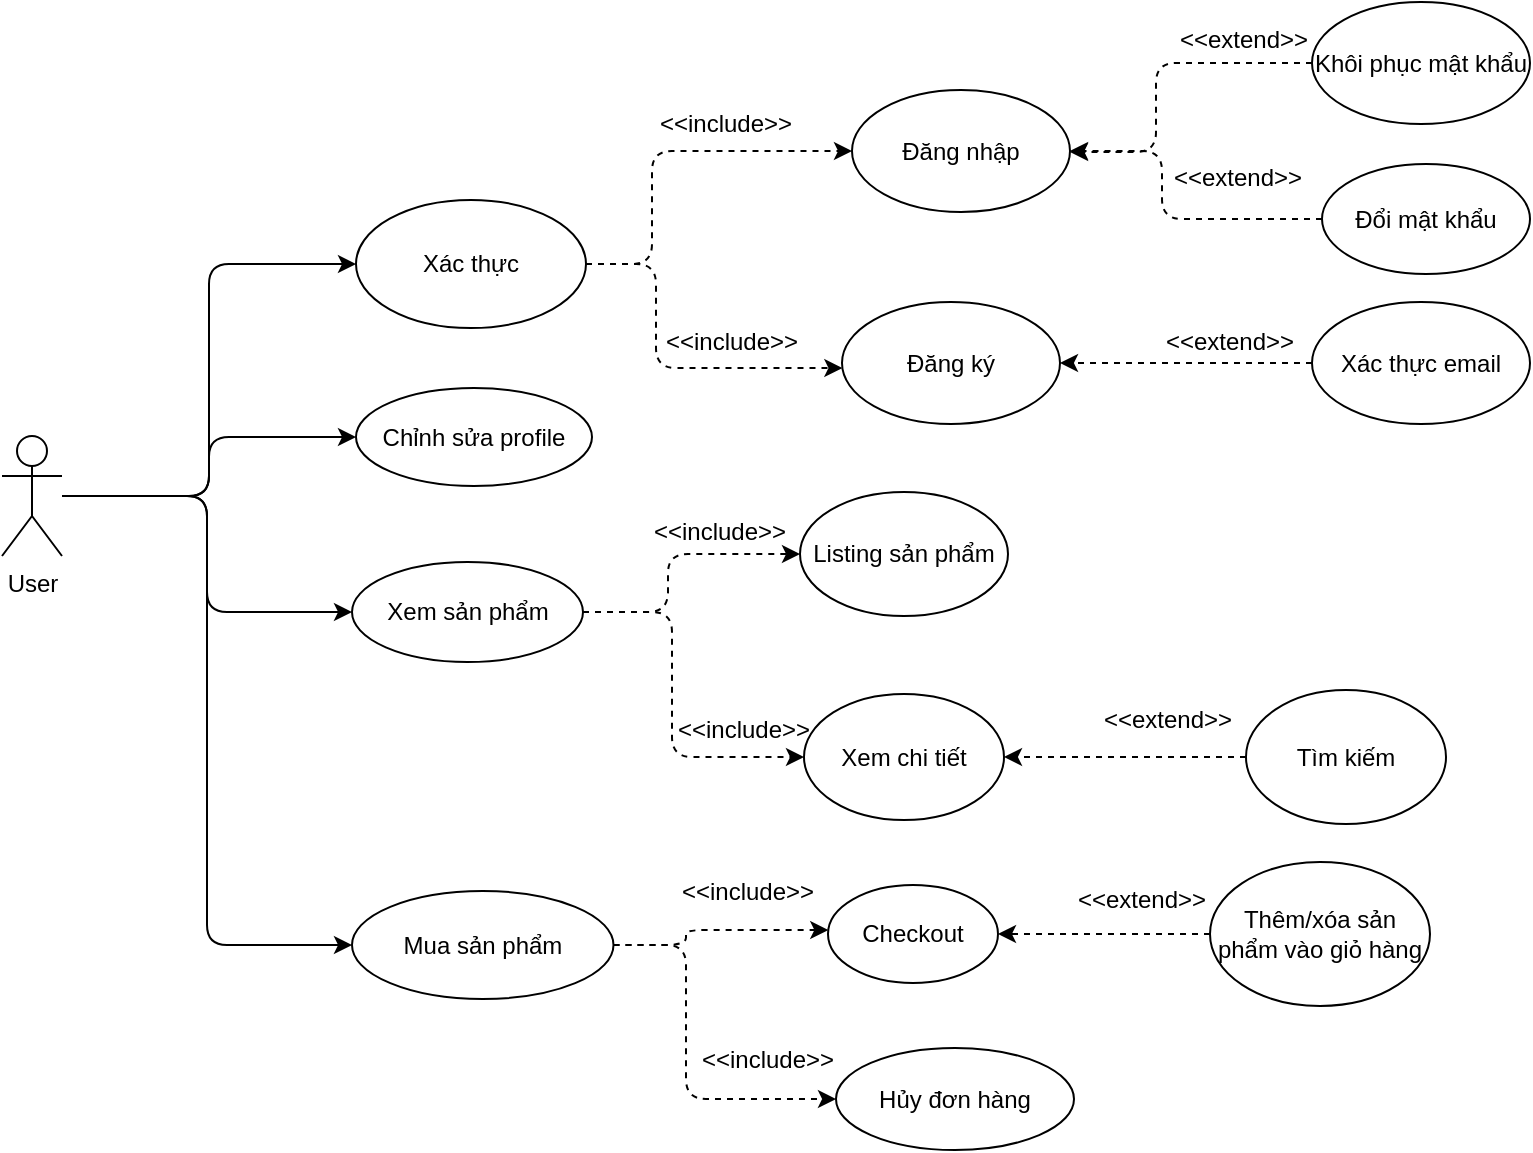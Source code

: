 <mxfile version="20.7.4" type="github" pages="2">
  <diagram id="LvuJUYZ68VYeijtXHz3X" name="use-case">
    <mxGraphModel dx="1434" dy="754" grid="0" gridSize="10" guides="1" tooltips="1" connect="1" arrows="1" fold="1" page="0" pageScale="1" pageWidth="850" pageHeight="1100" math="0" shadow="0">
      <root>
        <mxCell id="0" />
        <mxCell id="1" parent="0" />
        <mxCell id="RWXkR2cM_sFMGIwnF6cm-1" style="edgeStyle=orthogonalEdgeStyle;rounded=1;orthogonalLoop=1;jettySize=auto;html=1;entryX=0;entryY=0.5;entryDx=0;entryDy=0;endArrow=classic;endFill=1;" edge="1" parent="1" source="_DrZlidT-EDIBvNoVDzQ-1" target="_DrZlidT-EDIBvNoVDzQ-2">
          <mxGeometry relative="1" as="geometry" />
        </mxCell>
        <mxCell id="RWXkR2cM_sFMGIwnF6cm-2" style="edgeStyle=orthogonalEdgeStyle;rounded=1;orthogonalLoop=1;jettySize=auto;html=1;endArrow=classic;endFill=1;" edge="1" parent="1" source="_DrZlidT-EDIBvNoVDzQ-1" target="_DrZlidT-EDIBvNoVDzQ-35">
          <mxGeometry relative="1" as="geometry" />
        </mxCell>
        <mxCell id="RWXkR2cM_sFMGIwnF6cm-3" style="edgeStyle=orthogonalEdgeStyle;rounded=1;orthogonalLoop=1;jettySize=auto;html=1;entryX=0;entryY=0.5;entryDx=0;entryDy=0;endArrow=classic;endFill=1;" edge="1" parent="1" source="_DrZlidT-EDIBvNoVDzQ-1" target="_DrZlidT-EDIBvNoVDzQ-13">
          <mxGeometry relative="1" as="geometry" />
        </mxCell>
        <mxCell id="RWXkR2cM_sFMGIwnF6cm-4" style="edgeStyle=orthogonalEdgeStyle;rounded=1;orthogonalLoop=1;jettySize=auto;html=1;entryX=0;entryY=0.5;entryDx=0;entryDy=0;endArrow=classic;endFill=1;" edge="1" parent="1" source="_DrZlidT-EDIBvNoVDzQ-1" target="_DrZlidT-EDIBvNoVDzQ-12">
          <mxGeometry relative="1" as="geometry" />
        </mxCell>
        <mxCell id="_DrZlidT-EDIBvNoVDzQ-1" value="User" style="shape=umlActor;verticalLabelPosition=bottom;verticalAlign=top;html=1;outlineConnect=0;" parent="1" vertex="1">
          <mxGeometry x="11" y="236" width="30" height="60" as="geometry" />
        </mxCell>
        <mxCell id="RWXkR2cM_sFMGIwnF6cm-5" style="edgeStyle=orthogonalEdgeStyle;rounded=1;orthogonalLoop=1;jettySize=auto;html=1;entryX=0;entryY=0.5;entryDx=0;entryDy=0;endArrow=classic;endFill=1;dashed=1;" edge="1" parent="1" source="_DrZlidT-EDIBvNoVDzQ-2" target="_DrZlidT-EDIBvNoVDzQ-3">
          <mxGeometry relative="1" as="geometry">
            <Array as="points">
              <mxPoint x="336" y="150" />
              <mxPoint x="336" y="94" />
            </Array>
          </mxGeometry>
        </mxCell>
        <mxCell id="RWXkR2cM_sFMGIwnF6cm-6" style="edgeStyle=orthogonalEdgeStyle;rounded=1;orthogonalLoop=1;jettySize=auto;html=1;endArrow=classic;endFill=1;dashed=1;" edge="1" parent="1" source="_DrZlidT-EDIBvNoVDzQ-2" target="_DrZlidT-EDIBvNoVDzQ-4">
          <mxGeometry relative="1" as="geometry">
            <Array as="points">
              <mxPoint x="338" y="150" />
              <mxPoint x="338" y="202" />
            </Array>
          </mxGeometry>
        </mxCell>
        <mxCell id="_DrZlidT-EDIBvNoVDzQ-2" value="Xác thực" style="ellipse;whiteSpace=wrap;html=1;" parent="1" vertex="1">
          <mxGeometry x="188" y="118" width="115" height="64" as="geometry" />
        </mxCell>
        <mxCell id="_DrZlidT-EDIBvNoVDzQ-3" value="Đăng nhập" style="ellipse;whiteSpace=wrap;html=1;" parent="1" vertex="1">
          <mxGeometry x="436" y="63" width="109" height="61" as="geometry" />
        </mxCell>
        <mxCell id="_DrZlidT-EDIBvNoVDzQ-4" value="Đăng ký" style="ellipse;whiteSpace=wrap;html=1;" parent="1" vertex="1">
          <mxGeometry x="431" y="169" width="109" height="61" as="geometry" />
        </mxCell>
        <mxCell id="RWXkR2cM_sFMGIwnF6cm-9" style="edgeStyle=orthogonalEdgeStyle;rounded=1;orthogonalLoop=1;jettySize=auto;html=1;entryX=1;entryY=0.5;entryDx=0;entryDy=0;endArrow=classic;endFill=1;dashed=1;" edge="1" parent="1" source="_DrZlidT-EDIBvNoVDzQ-5" target="_DrZlidT-EDIBvNoVDzQ-4">
          <mxGeometry relative="1" as="geometry" />
        </mxCell>
        <mxCell id="_DrZlidT-EDIBvNoVDzQ-5" value="Xác thực email" style="ellipse;whiteSpace=wrap;html=1;" parent="1" vertex="1">
          <mxGeometry x="666" y="169" width="109" height="61" as="geometry" />
        </mxCell>
        <mxCell id="RWXkR2cM_sFMGIwnF6cm-7" style="edgeStyle=orthogonalEdgeStyle;rounded=1;orthogonalLoop=1;jettySize=auto;html=1;endArrow=classic;endFill=1;dashed=1;" edge="1" parent="1" source="_DrZlidT-EDIBvNoVDzQ-6" target="_DrZlidT-EDIBvNoVDzQ-3">
          <mxGeometry relative="1" as="geometry">
            <Array as="points">
              <mxPoint x="588" y="50" />
              <mxPoint x="588" y="94" />
            </Array>
          </mxGeometry>
        </mxCell>
        <mxCell id="_DrZlidT-EDIBvNoVDzQ-6" value="Khôi phục mật khẩu" style="ellipse;whiteSpace=wrap;html=1;" parent="1" vertex="1">
          <mxGeometry x="666" y="19" width="109" height="61" as="geometry" />
        </mxCell>
        <mxCell id="_DrZlidT-EDIBvNoVDzQ-24" style="rounded=1;orthogonalLoop=1;jettySize=auto;html=1;edgeStyle=orthogonalEdgeStyle;dashed=1;" parent="1" source="_DrZlidT-EDIBvNoVDzQ-12" target="_DrZlidT-EDIBvNoVDzQ-23" edge="1">
          <mxGeometry relative="1" as="geometry">
            <Array as="points">
              <mxPoint x="353" y="491" />
              <mxPoint x="353" y="483" />
            </Array>
          </mxGeometry>
        </mxCell>
        <mxCell id="_DrZlidT-EDIBvNoVDzQ-25" style="edgeStyle=orthogonalEdgeStyle;rounded=1;orthogonalLoop=1;jettySize=auto;html=1;entryX=0;entryY=0.5;entryDx=0;entryDy=0;dashed=1;" parent="1" source="_DrZlidT-EDIBvNoVDzQ-12" target="_DrZlidT-EDIBvNoVDzQ-22" edge="1">
          <mxGeometry relative="1" as="geometry">
            <Array as="points">
              <mxPoint x="353" y="491" />
              <mxPoint x="353" y="568" />
            </Array>
          </mxGeometry>
        </mxCell>
        <mxCell id="_DrZlidT-EDIBvNoVDzQ-12" value="Mua sản phẩm" style="ellipse;whiteSpace=wrap;html=1;" parent="1" vertex="1">
          <mxGeometry x="186" y="463.5" width="130.75" height="54" as="geometry" />
        </mxCell>
        <mxCell id="_DrZlidT-EDIBvNoVDzQ-18" style="rounded=1;orthogonalLoop=1;jettySize=auto;html=1;edgeStyle=orthogonalEdgeStyle;dashed=1;" parent="1" source="_DrZlidT-EDIBvNoVDzQ-13" target="_DrZlidT-EDIBvNoVDzQ-16" edge="1">
          <mxGeometry relative="1" as="geometry">
            <Array as="points">
              <mxPoint x="344" y="324" />
              <mxPoint x="344" y="295" />
            </Array>
          </mxGeometry>
        </mxCell>
        <mxCell id="_DrZlidT-EDIBvNoVDzQ-19" style="edgeStyle=orthogonalEdgeStyle;rounded=1;orthogonalLoop=1;jettySize=auto;html=1;entryX=0;entryY=0.5;entryDx=0;entryDy=0;dashed=1;" parent="1" source="_DrZlidT-EDIBvNoVDzQ-13" target="_DrZlidT-EDIBvNoVDzQ-17" edge="1">
          <mxGeometry relative="1" as="geometry">
            <Array as="points">
              <mxPoint x="346" y="324" />
              <mxPoint x="346" y="397" />
            </Array>
          </mxGeometry>
        </mxCell>
        <mxCell id="_DrZlidT-EDIBvNoVDzQ-13" value="Xem sản phẩm" style="ellipse;whiteSpace=wrap;html=1;" parent="1" vertex="1">
          <mxGeometry x="186" y="299" width="115.5" height="50" as="geometry" />
        </mxCell>
        <mxCell id="_DrZlidT-EDIBvNoVDzQ-16" value="Listing sản phẩm" style="ellipse;whiteSpace=wrap;html=1;" parent="1" vertex="1">
          <mxGeometry x="410" y="264" width="104" height="62" as="geometry" />
        </mxCell>
        <mxCell id="_DrZlidT-EDIBvNoVDzQ-17" value="Xem chi tiết" style="ellipse;whiteSpace=wrap;html=1;" parent="1" vertex="1">
          <mxGeometry x="412" y="365" width="100" height="63" as="geometry" />
        </mxCell>
        <mxCell id="_DrZlidT-EDIBvNoVDzQ-29" style="edgeStyle=none;rounded=0;orthogonalLoop=1;jettySize=auto;html=1;entryX=1;entryY=0.5;entryDx=0;entryDy=0;dashed=1;" parent="1" source="_DrZlidT-EDIBvNoVDzQ-20" target="_DrZlidT-EDIBvNoVDzQ-17" edge="1">
          <mxGeometry relative="1" as="geometry" />
        </mxCell>
        <mxCell id="_DrZlidT-EDIBvNoVDzQ-20" value="Tìm kiếm" style="ellipse;whiteSpace=wrap;html=1;" parent="1" vertex="1">
          <mxGeometry x="633" y="363" width="100" height="67" as="geometry" />
        </mxCell>
        <mxCell id="_DrZlidT-EDIBvNoVDzQ-37" style="edgeStyle=none;rounded=1;orthogonalLoop=1;jettySize=auto;html=1;entryX=1;entryY=0.5;entryDx=0;entryDy=0;dashed=1;" parent="1" source="_DrZlidT-EDIBvNoVDzQ-21" target="_DrZlidT-EDIBvNoVDzQ-23" edge="1">
          <mxGeometry relative="1" as="geometry" />
        </mxCell>
        <mxCell id="_DrZlidT-EDIBvNoVDzQ-21" value="Thêm/xóa sản phẩm vào giỏ hàng" style="ellipse;whiteSpace=wrap;html=1;" parent="1" vertex="1">
          <mxGeometry x="615" y="449" width="110" height="72" as="geometry" />
        </mxCell>
        <mxCell id="_DrZlidT-EDIBvNoVDzQ-22" value="Hủy đơn hàng" style="ellipse;whiteSpace=wrap;html=1;" parent="1" vertex="1">
          <mxGeometry x="428" y="542" width="119" height="51" as="geometry" />
        </mxCell>
        <mxCell id="_DrZlidT-EDIBvNoVDzQ-23" value="Checkout" style="ellipse;whiteSpace=wrap;html=1;" parent="1" vertex="1">
          <mxGeometry x="424" y="460.5" width="85" height="49" as="geometry" />
        </mxCell>
        <mxCell id="_DrZlidT-EDIBvNoVDzQ-34" value="&amp;lt;&amp;lt;extend&amp;gt;&amp;gt;" style="text;html=1;strokeColor=none;fillColor=none;align=center;verticalAlign=middle;whiteSpace=wrap;rounded=0;" parent="1" vertex="1">
          <mxGeometry x="599" y="92" width="60" height="30" as="geometry" />
        </mxCell>
        <mxCell id="_DrZlidT-EDIBvNoVDzQ-35" value="Chỉnh sửa profile" style="ellipse;whiteSpace=wrap;html=1;" parent="1" vertex="1">
          <mxGeometry x="188" y="212" width="118" height="49" as="geometry" />
        </mxCell>
        <mxCell id="DBFRsJ7W309k_X3AcoyS-1" value="&amp;lt;&amp;lt;include&amp;gt;&amp;gt;" style="text;html=1;strokeColor=none;fillColor=none;align=center;verticalAlign=middle;whiteSpace=wrap;rounded=0;fontSize=12;rotation=0;" parent="1" vertex="1">
          <mxGeometry x="343" y="65" width="60" height="30" as="geometry" />
        </mxCell>
        <mxCell id="RWXkR2cM_sFMGIwnF6cm-8" style="edgeStyle=orthogonalEdgeStyle;rounded=1;orthogonalLoop=1;jettySize=auto;html=1;entryX=1;entryY=0.5;entryDx=0;entryDy=0;endArrow=classic;endFill=1;dashed=1;" edge="1" parent="1" source="DBFRsJ7W309k_X3AcoyS-10" target="_DrZlidT-EDIBvNoVDzQ-3">
          <mxGeometry relative="1" as="geometry">
            <Array as="points">
              <mxPoint x="591" y="128" />
              <mxPoint x="591" y="94" />
            </Array>
          </mxGeometry>
        </mxCell>
        <mxCell id="DBFRsJ7W309k_X3AcoyS-10" value="Đổi mật khẩu" style="ellipse;whiteSpace=wrap;html=1;fontSize=12;" parent="1" vertex="1">
          <mxGeometry x="671" y="100" width="104" height="55" as="geometry" />
        </mxCell>
        <mxCell id="RWXkR2cM_sFMGIwnF6cm-21" value="&amp;lt;&amp;lt;include&amp;gt;&amp;gt;" style="text;html=1;strokeColor=none;fillColor=none;align=center;verticalAlign=middle;whiteSpace=wrap;rounded=0;fontSize=12;rotation=0;" vertex="1" parent="1">
          <mxGeometry x="346" y="174" width="60" height="30" as="geometry" />
        </mxCell>
        <mxCell id="RWXkR2cM_sFMGIwnF6cm-22" value="&amp;lt;&amp;lt;include&amp;gt;&amp;gt;" style="text;html=1;strokeColor=none;fillColor=none;align=center;verticalAlign=middle;whiteSpace=wrap;rounded=0;fontSize=12;rotation=0;" vertex="1" parent="1">
          <mxGeometry x="340" y="269" width="60" height="30" as="geometry" />
        </mxCell>
        <mxCell id="RWXkR2cM_sFMGIwnF6cm-23" value="&amp;lt;&amp;lt;include&amp;gt;&amp;gt;" style="text;html=1;strokeColor=none;fillColor=none;align=center;verticalAlign=middle;whiteSpace=wrap;rounded=0;fontSize=12;rotation=0;" vertex="1" parent="1">
          <mxGeometry x="352" y="368" width="60" height="30" as="geometry" />
        </mxCell>
        <mxCell id="RWXkR2cM_sFMGIwnF6cm-24" value="&amp;lt;&amp;lt;include&amp;gt;&amp;gt;" style="text;html=1;strokeColor=none;fillColor=none;align=center;verticalAlign=middle;whiteSpace=wrap;rounded=0;fontSize=12;rotation=0;" vertex="1" parent="1">
          <mxGeometry x="354" y="449" width="60" height="30" as="geometry" />
        </mxCell>
        <mxCell id="RWXkR2cM_sFMGIwnF6cm-25" value="&amp;lt;&amp;lt;include&amp;gt;&amp;gt;" style="text;html=1;strokeColor=none;fillColor=none;align=center;verticalAlign=middle;whiteSpace=wrap;rounded=0;fontSize=12;rotation=0;" vertex="1" parent="1">
          <mxGeometry x="364" y="533" width="60" height="30" as="geometry" />
        </mxCell>
        <mxCell id="RWXkR2cM_sFMGIwnF6cm-27" value="&amp;lt;&amp;lt;extend&amp;gt;&amp;gt;" style="text;html=1;strokeColor=none;fillColor=none;align=center;verticalAlign=middle;whiteSpace=wrap;rounded=0;" vertex="1" parent="1">
          <mxGeometry x="602" y="23" width="60" height="30" as="geometry" />
        </mxCell>
        <mxCell id="RWXkR2cM_sFMGIwnF6cm-28" value="&amp;lt;&amp;lt;extend&amp;gt;&amp;gt;" style="text;html=1;strokeColor=none;fillColor=none;align=center;verticalAlign=middle;whiteSpace=wrap;rounded=0;" vertex="1" parent="1">
          <mxGeometry x="595" y="174" width="60" height="30" as="geometry" />
        </mxCell>
        <mxCell id="RWXkR2cM_sFMGIwnF6cm-29" value="&amp;lt;&amp;lt;extend&amp;gt;&amp;gt;" style="text;html=1;strokeColor=none;fillColor=none;align=center;verticalAlign=middle;whiteSpace=wrap;rounded=0;" vertex="1" parent="1">
          <mxGeometry x="564" y="363" width="60" height="30" as="geometry" />
        </mxCell>
        <mxCell id="RWXkR2cM_sFMGIwnF6cm-30" value="&amp;lt;&amp;lt;extend&amp;gt;&amp;gt;" style="text;html=1;strokeColor=none;fillColor=none;align=center;verticalAlign=middle;whiteSpace=wrap;rounded=0;" vertex="1" parent="1">
          <mxGeometry x="551" y="453" width="60" height="30" as="geometry" />
        </mxCell>
      </root>
    </mxGraphModel>
  </diagram>
  <diagram id="4vA0c8LW0GEsA6gPf7GG" name="class-diagram">
    <mxGraphModel dx="2284" dy="754" grid="1" gridSize="10" guides="1" tooltips="1" connect="1" arrows="1" fold="1" page="1" pageScale="1" pageWidth="850" pageHeight="1100" math="0" shadow="0">
      <root>
        <mxCell id="0" />
        <mxCell id="1" parent="0" />
        <mxCell id="cTWFJgGpbtldAsd6UBqD-1" value="AccountUser" style="swimlane;fontStyle=1;align=center;verticalAlign=top;childLayout=stackLayout;horizontal=1;startSize=26;horizontalStack=0;resizeParent=1;resizeParentMax=0;resizeLast=0;collapsible=1;marginBottom=0;fontSize=14;" parent="1" vertex="1">
          <mxGeometry x="-310" y="34" width="521" height="315" as="geometry" />
        </mxCell>
        <mxCell id="cTWFJgGpbtldAsd6UBqD-2" value="+ Id: string&#xa;+ Email: string&#xa;+ NormalizeEmail: string&#xa;+ FirstName: string&#xa;+ LastName: string&#xa;+ HashedPassword: string&#xa;+ Role: string&#xa;+ ImageUrl: string&#xa;+ IsActivated: bool&#xa;" style="text;strokeColor=none;fillColor=none;align=left;verticalAlign=top;spacingLeft=4;spacingRight=4;overflow=hidden;rotatable=0;points=[[0,0.5],[1,0.5]];portConstraint=eastwest;fontSize=14;" parent="cTWFJgGpbtldAsd6UBqD-1" vertex="1">
          <mxGeometry y="26" width="521" height="164" as="geometry" />
        </mxCell>
        <mxCell id="cTWFJgGpbtldAsd6UBqD-3" value="" style="line;strokeWidth=1;fillColor=none;align=left;verticalAlign=middle;spacingTop=-1;spacingLeft=3;spacingRight=3;rotatable=0;labelPosition=right;points=[];portConstraint=eastwest;strokeColor=inherit;" parent="cTWFJgGpbtldAsd6UBqD-1" vertex="1">
          <mxGeometry y="190" width="521" height="8" as="geometry" />
        </mxCell>
        <mxCell id="cTWFJgGpbtldAsd6UBqD-4" value="+ Create(string, string, FullNameHelper, AccountRole): AccountUser    &lt;&lt;static&gt;&gt;&#xa;+ VerifyPassword(string): bool&#xa;+ Activate(): void&#xa;+ Deactivate(): void&#xa;+ IsValid(): bool&#xa;+ HasRole(AccountRole): bool" style="text;strokeColor=none;fillColor=none;align=left;verticalAlign=top;spacingLeft=4;spacingRight=4;overflow=hidden;rotatable=0;points=[[0,0.5],[1,0.5]];portConstraint=eastwest;fontSize=14;fontStyle=0" parent="cTWFJgGpbtldAsd6UBqD-1" vertex="1">
          <mxGeometry y="198" width="521" height="117" as="geometry" />
        </mxCell>
        <mxCell id="zvGPAOCdeOuScF-TNvvh-3" style="edgeStyle=orthogonalEdgeStyle;rounded=0;orthogonalLoop=1;jettySize=auto;html=1;entryX=0.5;entryY=1;entryDx=0;entryDy=0;endArrow=diamond;endFill=0;" edge="1" parent="1" source="cTWFJgGpbtldAsd6UBqD-10" target="cTWFJgGpbtldAsd6UBqD-14">
          <mxGeometry relative="1" as="geometry" />
        </mxCell>
        <mxCell id="cTWFJgGpbtldAsd6UBqD-10" value="CartItem" style="swimlane;fontStyle=1;align=center;verticalAlign=top;childLayout=stackLayout;horizontal=1;startSize=26;horizontalStack=0;resizeParent=1;resizeParentMax=0;resizeLast=0;collapsible=1;marginBottom=0;fontSize=14;" parent="1" vertex="1">
          <mxGeometry x="26" y="624" width="160" height="76" as="geometry" />
        </mxCell>
        <mxCell id="cTWFJgGpbtldAsd6UBqD-11" value="+ ProductId: string&#xa;+ Quantity: int&#xa;" style="text;strokeColor=none;fillColor=none;align=left;verticalAlign=top;spacingLeft=4;spacingRight=4;overflow=hidden;rotatable=0;points=[[0,0.5],[1,0.5]];portConstraint=eastwest;fontSize=14;" parent="cTWFJgGpbtldAsd6UBqD-10" vertex="1">
          <mxGeometry y="26" width="160" height="42" as="geometry" />
        </mxCell>
        <mxCell id="cTWFJgGpbtldAsd6UBqD-12" value="" style="line;strokeWidth=1;fillColor=none;align=left;verticalAlign=middle;spacingTop=-1;spacingLeft=3;spacingRight=3;rotatable=0;labelPosition=right;points=[];portConstraint=eastwest;strokeColor=inherit;fontSize=14;" parent="cTWFJgGpbtldAsd6UBqD-10" vertex="1">
          <mxGeometry y="68" width="160" height="8" as="geometry" />
        </mxCell>
        <mxCell id="cTWFJgGpbtldAsd6UBqD-14" value="AccountCart" style="swimlane;fontStyle=1;align=center;verticalAlign=top;childLayout=stackLayout;horizontal=1;startSize=26;horizontalStack=0;resizeParent=1;resizeParentMax=0;resizeLast=0;collapsible=1;marginBottom=0;fontSize=14;" parent="1" vertex="1">
          <mxGeometry x="1" y="410" width="210" height="163" as="geometry" />
        </mxCell>
        <mxCell id="cTWFJgGpbtldAsd6UBqD-15" value="+ Id: string&#xa;+ AccountId: string&#xa;+ Items: List&lt;CartItem&gt;" style="text;strokeColor=none;fillColor=none;align=left;verticalAlign=top;spacingLeft=4;spacingRight=4;overflow=hidden;rotatable=0;points=[[0,0.5],[1,0.5]];portConstraint=eastwest;fontSize=14;" parent="cTWFJgGpbtldAsd6UBqD-14" vertex="1">
          <mxGeometry y="26" width="210" height="65" as="geometry" />
        </mxCell>
        <mxCell id="cTWFJgGpbtldAsd6UBqD-16" value="" style="line;strokeWidth=1;fillColor=none;align=left;verticalAlign=middle;spacingTop=-1;spacingLeft=3;spacingRight=3;rotatable=0;labelPosition=right;points=[];portConstraint=eastwest;strokeColor=inherit;fontSize=14;" parent="cTWFJgGpbtldAsd6UBqD-14" vertex="1">
          <mxGeometry y="91" width="210" height="8" as="geometry" />
        </mxCell>
        <mxCell id="cTWFJgGpbtldAsd6UBqD-17" value="+ AddItem(CartItem): void&#xa;+ RemoveItem(CartItem): void&#xa;- PostCheck(CartItem): void&#xa;" style="text;strokeColor=none;fillColor=none;align=left;verticalAlign=top;spacingLeft=4;spacingRight=4;overflow=hidden;rotatable=0;points=[[0,0.5],[1,0.5]];portConstraint=eastwest;fontSize=14;" parent="cTWFJgGpbtldAsd6UBqD-14" vertex="1">
          <mxGeometry y="99" width="210" height="64" as="geometry" />
        </mxCell>
        <mxCell id="cTWFJgGpbtldAsd6UBqD-20" value="AccountTokenCode" style="swimlane;fontStyle=1;align=center;verticalAlign=top;childLayout=stackLayout;horizontal=1;startSize=26;horizontalStack=0;resizeParent=1;resizeParentMax=0;resizeLast=0;collapsible=1;marginBottom=0;fontSize=14;" parent="1" vertex="1">
          <mxGeometry x="-310" y="456" width="205" height="150" as="geometry" />
        </mxCell>
        <mxCell id="cTWFJgGpbtldAsd6UBqD-21" value="+ Id: string&#xa;+ TokenType: enum&#xa;+ Email: string&#xa;+ TokenCode: string&#xa;+ ExpiredAtStamp: ulong&#xa;" style="text;strokeColor=none;fillColor=none;align=left;verticalAlign=top;spacingLeft=4;spacingRight=4;overflow=hidden;rotatable=0;points=[[0,0.5],[1,0.5]];portConstraint=eastwest;fontSize=14;" parent="cTWFJgGpbtldAsd6UBqD-20" vertex="1">
          <mxGeometry y="26" width="205" height="90" as="geometry" />
        </mxCell>
        <mxCell id="cTWFJgGpbtldAsd6UBqD-22" value="" style="line;strokeWidth=1;fillColor=none;align=left;verticalAlign=middle;spacingTop=-1;spacingLeft=3;spacingRight=3;rotatable=0;labelPosition=right;points=[];portConstraint=eastwest;strokeColor=inherit;fontSize=14;" parent="cTWFJgGpbtldAsd6UBqD-20" vertex="1">
          <mxGeometry y="116" width="205" height="8" as="geometry" />
        </mxCell>
        <mxCell id="cTWFJgGpbtldAsd6UBqD-23" value="+ IsValid(): bool" style="text;strokeColor=none;fillColor=none;align=left;verticalAlign=top;spacingLeft=4;spacingRight=4;overflow=hidden;rotatable=0;points=[[0,0.5],[1,0.5]];portConstraint=eastwest;fontSize=14;" parent="cTWFJgGpbtldAsd6UBqD-20" vertex="1">
          <mxGeometry y="124" width="205" height="26" as="geometry" />
        </mxCell>
        <mxCell id="cTWFJgGpbtldAsd6UBqD-24" style="edgeStyle=orthogonalEdgeStyle;rounded=0;orthogonalLoop=1;jettySize=auto;html=1;entryX=1;entryY=0.19;entryDx=0;entryDy=0;entryPerimeter=0;fontSize=14;endArrow=none;endFill=0;" parent="1" source="cTWFJgGpbtldAsd6UBqD-15" target="cTWFJgGpbtldAsd6UBqD-2" edge="1">
          <mxGeometry relative="1" as="geometry">
            <Array as="points">
              <mxPoint x="310" y="463" />
              <mxPoint x="310" y="100" />
              <mxPoint x="211" y="100" />
            </Array>
          </mxGeometry>
        </mxCell>
        <mxCell id="cTWFJgGpbtldAsd6UBqD-25" value="ProductClothe" style="swimlane;fontStyle=1;align=center;verticalAlign=top;childLayout=stackLayout;horizontal=1;startSize=26;horizontalStack=0;resizeParent=1;resizeParentMax=0;resizeLast=0;collapsible=1;marginBottom=0;fontSize=14;" parent="1" vertex="1">
          <mxGeometry x="396" y="314" width="358" height="292" as="geometry" />
        </mxCell>
        <mxCell id="cTWFJgGpbtldAsd6UBqD-26" value="+ Id: string&#xa;+ Name: string&#xa;+ Description: string&#xa;+ Tags: List&lt;string&gt;&#xa;+ Categories: List&lt;string&gt;&#xa;+ Price: double&#xa;+ Stock: int&#xa;+ ImageUrls: List&lt;string&gt;&#xa;+ Detail: ClotheDetail&#xa;" style="text;strokeColor=none;fillColor=none;align=left;verticalAlign=top;spacingLeft=4;spacingRight=4;overflow=hidden;rotatable=0;points=[[0,0.5],[1,0.5]];portConstraint=eastwest;fontSize=14;" parent="cTWFJgGpbtldAsd6UBqD-25" vertex="1">
          <mxGeometry y="26" width="358" height="161" as="geometry" />
        </mxCell>
        <mxCell id="cTWFJgGpbtldAsd6UBqD-27" value="" style="line;strokeWidth=1;fillColor=none;align=left;verticalAlign=middle;spacingTop=-1;spacingLeft=3;spacingRight=3;rotatable=0;labelPosition=right;points=[];portConstraint=eastwest;strokeColor=inherit;fontSize=14;" parent="cTWFJgGpbtldAsd6UBqD-25" vertex="1">
          <mxGeometry y="187" width="358" height="8" as="geometry" />
        </mxCell>
        <mxCell id="cTWFJgGpbtldAsd6UBqD-28" value="+ IsValid(): bool&#xa;+ ChangePrice(double): void&#xa;+ ImportStock(int): void&#xa;+ ExportStock(int): void&#xa;+ Create(string, string, int): ProductClothe    &lt;&lt;static&gt;&gt;&#xa;" style="text;strokeColor=none;fillColor=none;align=left;verticalAlign=top;spacingLeft=4;spacingRight=4;overflow=hidden;rotatable=0;points=[[0,0.5],[1,0.5]];portConstraint=eastwest;fontSize=14;" parent="cTWFJgGpbtldAsd6UBqD-25" vertex="1">
          <mxGeometry y="195" width="358" height="97" as="geometry" />
        </mxCell>
        <mxCell id="cTWFJgGpbtldAsd6UBqD-29" value="ClotheDetail" style="swimlane;fontStyle=1;align=center;verticalAlign=top;childLayout=stackLayout;horizontal=1;startSize=26;horizontalStack=0;resizeParent=1;resizeParentMax=0;resizeLast=0;collapsible=1;marginBottom=0;fontSize=14;" parent="1" vertex="1">
          <mxGeometry x="829" y="380" width="160" height="100" as="geometry" />
        </mxCell>
        <mxCell id="cTWFJgGpbtldAsd6UBqD-30" value="+ Sizes: List&lt;string&gt;&#xa;+ Materials: List&lt;string&gt;&#xa;+ Type: enum&#xa;" style="text;strokeColor=none;fillColor=none;align=left;verticalAlign=top;spacingLeft=4;spacingRight=4;overflow=hidden;rotatable=0;points=[[0,0.5],[1,0.5]];portConstraint=eastwest;fontSize=14;" parent="cTWFJgGpbtldAsd6UBqD-29" vertex="1">
          <mxGeometry y="26" width="160" height="66" as="geometry" />
        </mxCell>
        <mxCell id="cTWFJgGpbtldAsd6UBqD-31" value="" style="line;strokeWidth=1;fillColor=none;align=left;verticalAlign=middle;spacingTop=-1;spacingLeft=3;spacingRight=3;rotatable=0;labelPosition=right;points=[];portConstraint=eastwest;strokeColor=inherit;fontSize=14;" parent="cTWFJgGpbtldAsd6UBqD-29" vertex="1">
          <mxGeometry y="92" width="160" height="8" as="geometry" />
        </mxCell>
        <mxCell id="cTWFJgGpbtldAsd6UBqD-35" value="OrderItem" style="swimlane;fontStyle=1;align=center;verticalAlign=top;childLayout=stackLayout;horizontal=1;startSize=26;horizontalStack=0;resizeParent=1;resizeParentMax=0;resizeLast=0;collapsible=1;marginBottom=0;fontSize=14;" parent="1" vertex="1">
          <mxGeometry x="829" y="63" width="160" height="96" as="geometry" />
        </mxCell>
        <mxCell id="cTWFJgGpbtldAsd6UBqD-36" value="+ ProductId: string&#xa;+ Quantity: int&#xa;+ Price: double&#xa;" style="text;strokeColor=none;fillColor=none;align=left;verticalAlign=top;spacingLeft=4;spacingRight=4;overflow=hidden;rotatable=0;points=[[0,0.5],[1,0.5]];portConstraint=eastwest;fontSize=14;" parent="cTWFJgGpbtldAsd6UBqD-35" vertex="1">
          <mxGeometry y="26" width="160" height="62" as="geometry" />
        </mxCell>
        <mxCell id="cTWFJgGpbtldAsd6UBqD-37" value="" style="line;strokeWidth=1;fillColor=none;align=left;verticalAlign=middle;spacingTop=-1;spacingLeft=3;spacingRight=3;rotatable=0;labelPosition=right;points=[];portConstraint=eastwest;strokeColor=inherit;fontSize=14;" parent="cTWFJgGpbtldAsd6UBqD-35" vertex="1">
          <mxGeometry y="88" width="160" height="8" as="geometry" />
        </mxCell>
        <mxCell id="cTWFJgGpbtldAsd6UBqD-39" value="Order" style="swimlane;fontStyle=1;align=center;verticalAlign=top;childLayout=stackLayout;horizontal=1;startSize=26;horizontalStack=0;resizeParent=1;resizeParentMax=0;resizeLast=0;collapsible=1;marginBottom=0;fontSize=14;" parent="1" vertex="1">
          <mxGeometry x="411" y="10" width="276" height="202" as="geometry" />
        </mxCell>
        <mxCell id="cTWFJgGpbtldAsd6UBqD-40" value="+ Id: string&#xa;+ CustomerId: string&#xa;+ CustomerEmail: string&#xa;+ DeliveryAddress: string&#xa;+ Total: double&#xa;+ Items: List&lt;OrderItem&gt;&#xa;" style="text;strokeColor=none;fillColor=none;align=left;verticalAlign=top;spacingLeft=4;spacingRight=4;overflow=hidden;rotatable=0;points=[[0,0.5],[1,0.5]];portConstraint=eastwest;fontSize=14;" parent="cTWFJgGpbtldAsd6UBqD-39" vertex="1">
          <mxGeometry y="26" width="276" height="121" as="geometry" />
        </mxCell>
        <mxCell id="cTWFJgGpbtldAsd6UBqD-41" value="" style="line;strokeWidth=1;fillColor=none;align=left;verticalAlign=middle;spacingTop=-1;spacingLeft=3;spacingRight=3;rotatable=0;labelPosition=right;points=[];portConstraint=eastwest;strokeColor=inherit;fontSize=14;" parent="cTWFJgGpbtldAsd6UBqD-39" vertex="1">
          <mxGeometry y="147" width="276" height="8" as="geometry" />
        </mxCell>
        <mxCell id="cTWFJgGpbtldAsd6UBqD-42" value="+ UpdateStatus(OrderState): void&#xa;+ Add(OrderItem): void&#xa;" style="text;strokeColor=none;fillColor=none;align=left;verticalAlign=top;spacingLeft=4;spacingRight=4;overflow=hidden;rotatable=0;points=[[0,0.5],[1,0.5]];portConstraint=eastwest;fontSize=14;" parent="cTWFJgGpbtldAsd6UBqD-39" vertex="1">
          <mxGeometry y="155" width="276" height="47" as="geometry" />
        </mxCell>
        <mxCell id="cTWFJgGpbtldAsd6UBqD-46" style="edgeStyle=orthogonalEdgeStyle;rounded=0;orthogonalLoop=1;jettySize=auto;html=1;entryX=1;entryY=0.092;entryDx=0;entryDy=0;entryPerimeter=0;fontSize=14;endArrow=none;endFill=0;exitX=0.004;exitY=0.107;exitDx=0;exitDy=0;exitPerimeter=0;" parent="1" source="cTWFJgGpbtldAsd6UBqD-40" target="cTWFJgGpbtldAsd6UBqD-2" edge="1">
          <mxGeometry relative="1" as="geometry">
            <Array as="points">
              <mxPoint x="304" y="47" />
              <mxPoint x="304" y="77" />
            </Array>
          </mxGeometry>
        </mxCell>
        <mxCell id="r5pJNAwLXl6BTm6uQMQa-1" value="1" style="text;html=1;strokeColor=none;fillColor=none;align=center;verticalAlign=middle;whiteSpace=wrap;rounded=0;fontSize=14;" parent="1" vertex="1">
          <mxGeometry x="200" y="430" width="54" height="25" as="geometry" />
        </mxCell>
        <mxCell id="r5pJNAwLXl6BTm6uQMQa-2" value="1" style="text;html=1;strokeColor=none;fillColor=none;align=center;verticalAlign=middle;whiteSpace=wrap;rounded=0;fontSize=14;" parent="1" vertex="1">
          <mxGeometry x="200" y="98.5" width="54" height="25" as="geometry" />
        </mxCell>
        <mxCell id="r5pJNAwLXl6BTm6uQMQa-3" value="1" style="text;html=1;strokeColor=none;fillColor=none;align=center;verticalAlign=middle;whiteSpace=wrap;rounded=0;fontSize=14;" parent="1" vertex="1">
          <mxGeometry x="357" y="19" width="54" height="25" as="geometry" />
        </mxCell>
        <mxCell id="r5pJNAwLXl6BTm6uQMQa-4" value="0..n" style="text;html=1;strokeColor=none;fillColor=none;align=center;verticalAlign=middle;whiteSpace=wrap;rounded=0;fontSize=14;" parent="1" vertex="1">
          <mxGeometry x="323" y="326" width="54" height="25" as="geometry" />
        </mxCell>
        <mxCell id="r5pJNAwLXl6BTm6uQMQa-6" style="edgeStyle=orthogonalEdgeStyle;rounded=0;orthogonalLoop=1;jettySize=auto;html=1;entryX=0;entryY=0.093;entryDx=0;entryDy=0;entryPerimeter=0;fontSize=14;endArrow=none;endFill=0;exitX=-0.006;exitY=0.298;exitDx=0;exitDy=0;exitPerimeter=0;" parent="1" source="cTWFJgGpbtldAsd6UBqD-36" target="cTWFJgGpbtldAsd6UBqD-26" edge="1">
          <mxGeometry relative="1" as="geometry">
            <Array as="points">
              <mxPoint x="805" y="106" />
              <mxPoint x="805" y="267" />
              <mxPoint x="363" y="267" />
              <mxPoint x="363" y="355" />
            </Array>
          </mxGeometry>
        </mxCell>
        <mxCell id="r5pJNAwLXl6BTm6uQMQa-7" value="1" style="text;html=1;strokeColor=none;fillColor=none;align=center;verticalAlign=middle;whiteSpace=wrap;rounded=0;fontSize=14;" parent="1" vertex="1">
          <mxGeometry x="764" y="108" width="54" height="25" as="geometry" />
        </mxCell>
        <mxCell id="r5pJNAwLXl6BTm6uQMQa-9" value="0..n" style="text;html=1;strokeColor=none;fillColor=none;align=center;verticalAlign=middle;whiteSpace=wrap;rounded=0;fontSize=14;" parent="1" vertex="1">
          <mxGeometry x="203" y="50.5" width="54" height="25" as="geometry" />
        </mxCell>
        <mxCell id="r5pJNAwLXl6BTm6uQMQa-11" style="edgeStyle=orthogonalEdgeStyle;rounded=0;orthogonalLoop=1;jettySize=auto;html=1;entryX=-0.008;entryY=0.137;entryDx=0;entryDy=0;entryPerimeter=0;fontSize=14;endArrow=none;endFill=0;" parent="1" source="cTWFJgGpbtldAsd6UBqD-11" target="cTWFJgGpbtldAsd6UBqD-26" edge="1">
          <mxGeometry relative="1" as="geometry">
            <Array as="points">
              <mxPoint x="362" y="659" />
              <mxPoint x="362" y="362" />
            </Array>
          </mxGeometry>
        </mxCell>
        <mxCell id="r5pJNAwLXl6BTm6uQMQa-12" value="1" style="text;html=1;strokeColor=none;fillColor=none;align=center;verticalAlign=middle;whiteSpace=wrap;rounded=0;fontSize=14;" parent="1" vertex="1">
          <mxGeometry x="180" y="637.5" width="54" height="25" as="geometry" />
        </mxCell>
        <mxCell id="r5pJNAwLXl6BTm6uQMQa-13" value="1" style="text;html=1;strokeColor=none;fillColor=none;align=center;verticalAlign=middle;whiteSpace=wrap;rounded=0;fontSize=14;" parent="1" vertex="1">
          <mxGeometry x="323" y="364" width="54" height="25" as="geometry" />
        </mxCell>
        <mxCell id="zvGPAOCdeOuScF-TNvvh-2" value="" style="endArrow=diamond;html=1;rounded=0;entryX=1;entryY=0.397;entryDx=0;entryDy=0;entryPerimeter=0;exitX=0.013;exitY=-0.065;exitDx=0;exitDy=0;exitPerimeter=0;endFill=0;" edge="1" parent="1" source="cTWFJgGpbtldAsd6UBqD-36" target="cTWFJgGpbtldAsd6UBqD-40">
          <mxGeometry width="50" height="50" relative="1" as="geometry">
            <mxPoint x="760" y="120" as="sourcePoint" />
            <mxPoint x="810" y="70" as="targetPoint" />
          </mxGeometry>
        </mxCell>
        <mxCell id="zvGPAOCdeOuScF-TNvvh-4" style="edgeStyle=orthogonalEdgeStyle;rounded=0;orthogonalLoop=1;jettySize=auto;html=1;entryX=0.997;entryY=0.609;entryDx=0;entryDy=0;entryPerimeter=0;endArrow=diamond;endFill=0;" edge="1" parent="1" source="cTWFJgGpbtldAsd6UBqD-30" target="cTWFJgGpbtldAsd6UBqD-26">
          <mxGeometry relative="1" as="geometry" />
        </mxCell>
      </root>
    </mxGraphModel>
  </diagram>
</mxfile>
